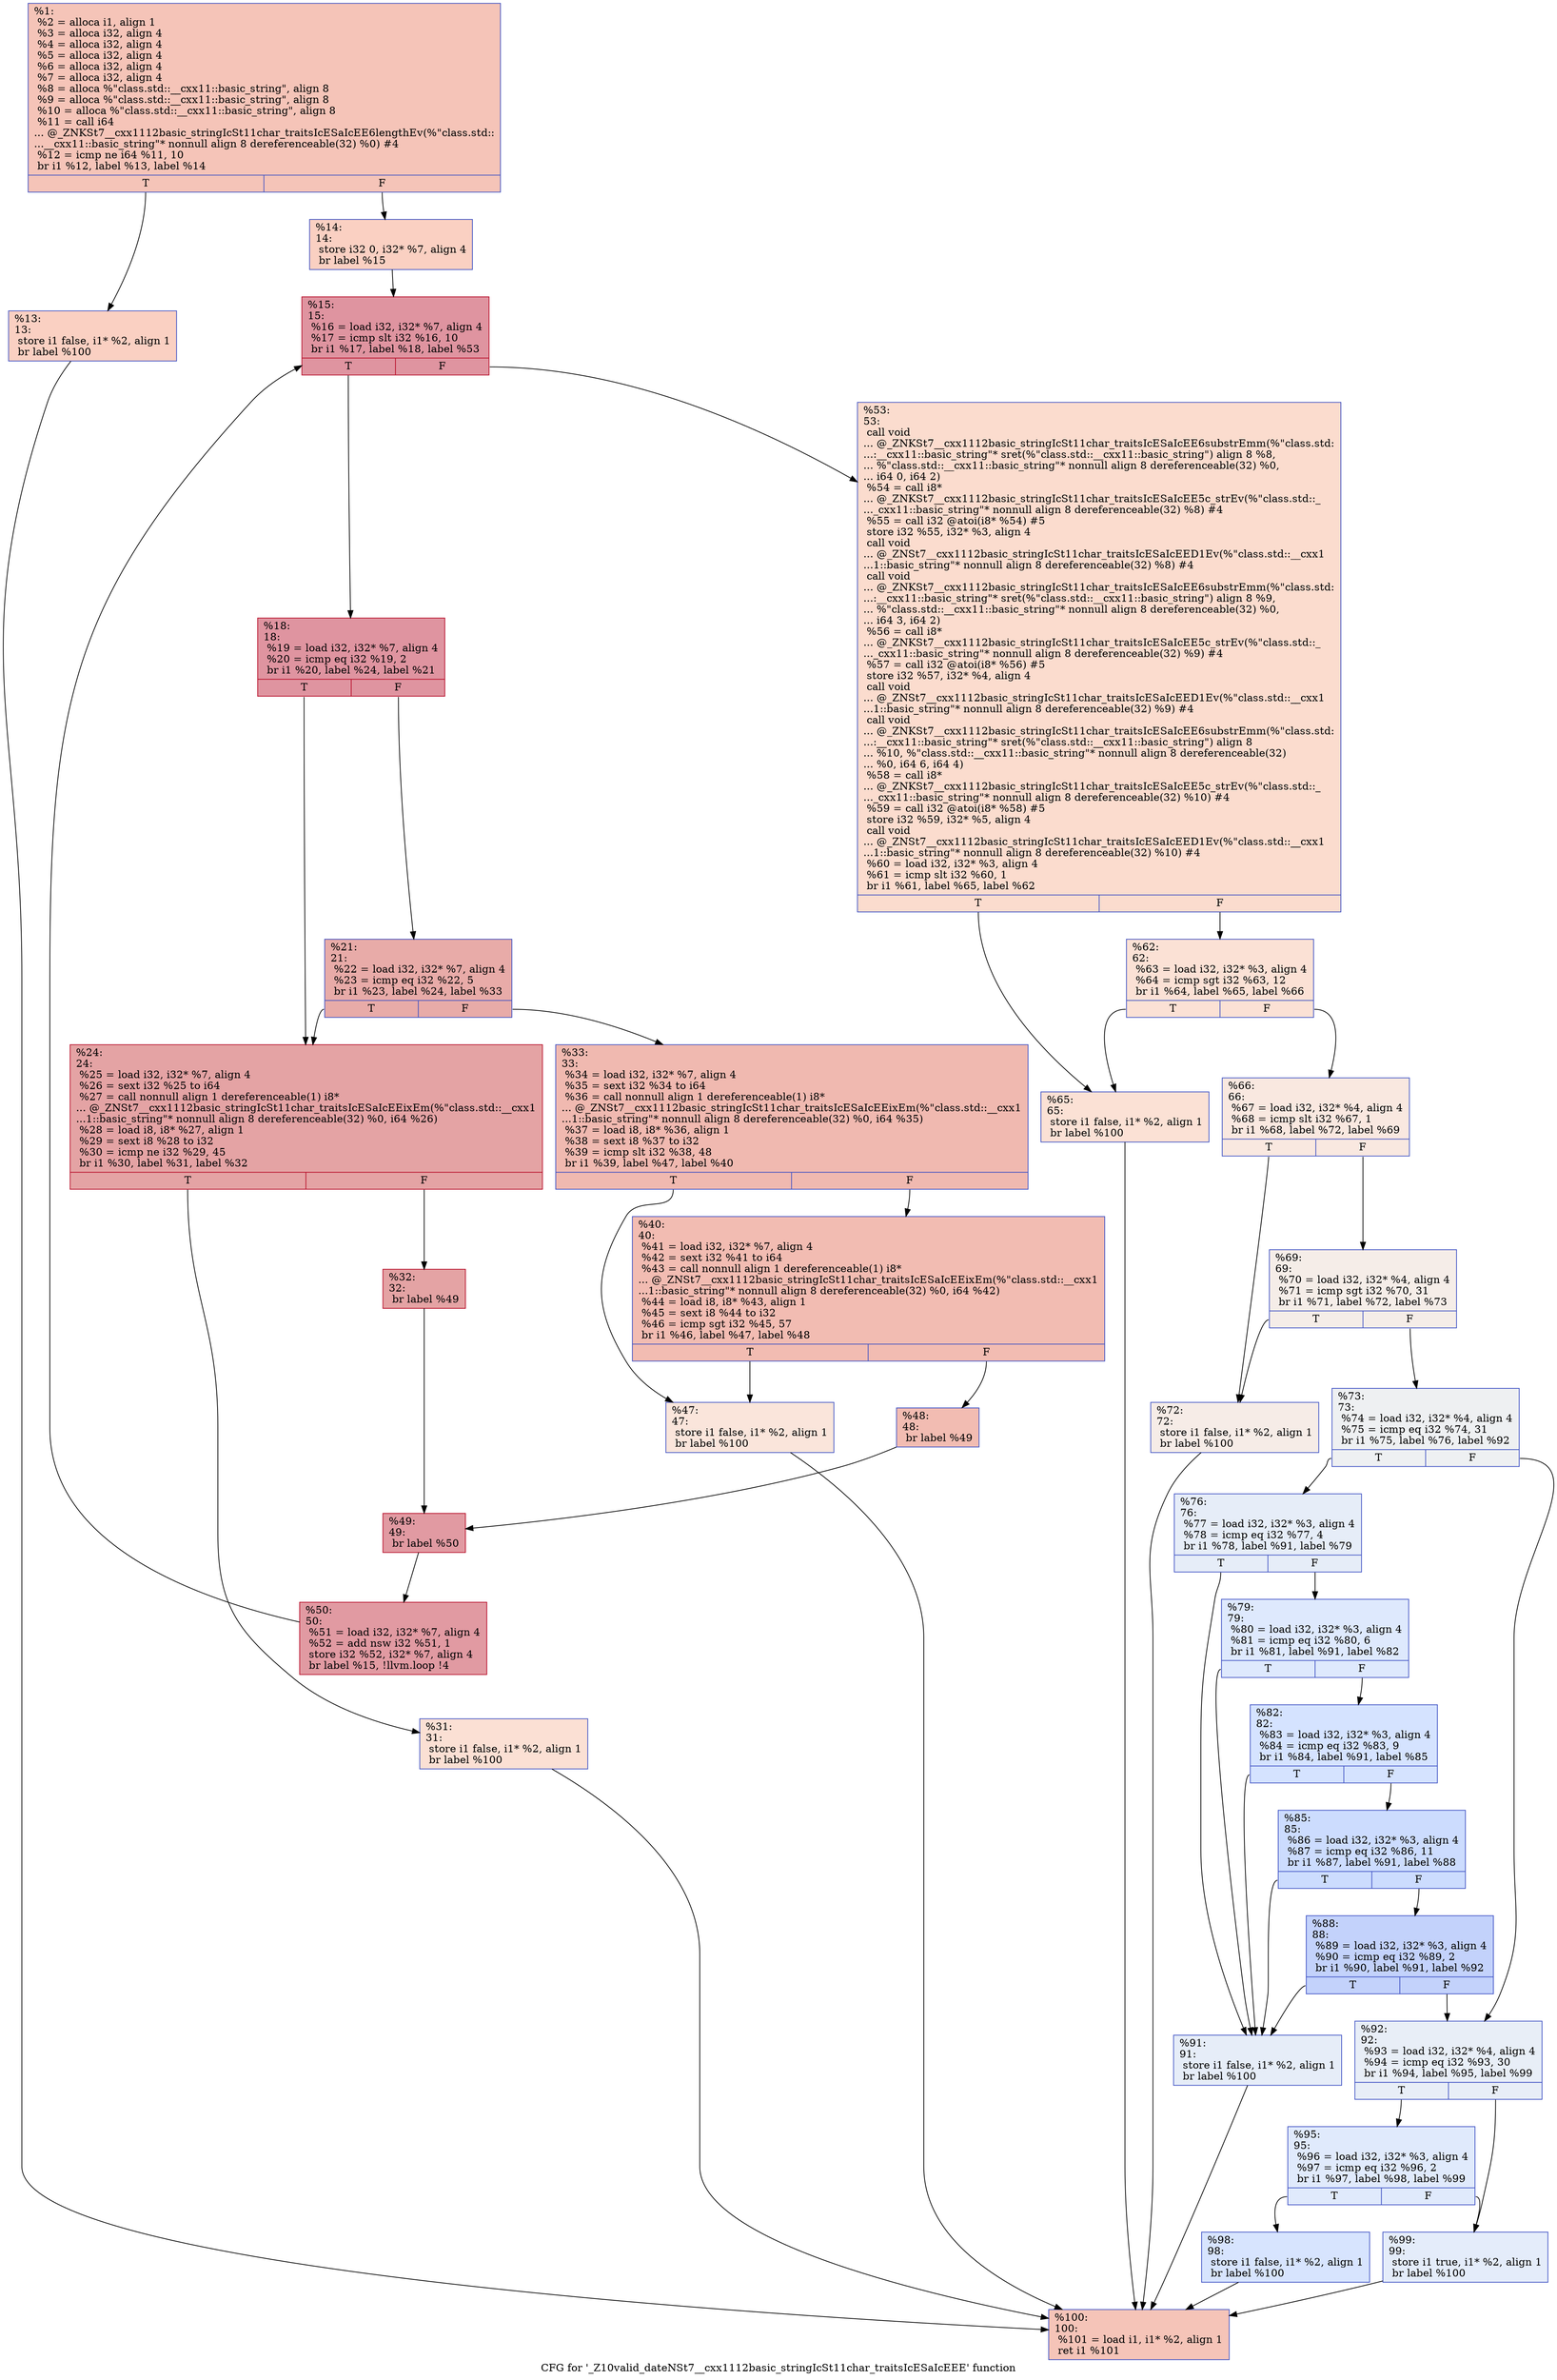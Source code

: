 digraph "CFG for '_Z10valid_dateNSt7__cxx1112basic_stringIcSt11char_traitsIcESaIcEEE' function" {
	label="CFG for '_Z10valid_dateNSt7__cxx1112basic_stringIcSt11char_traitsIcESaIcEEE' function";

	Node0x55b1505c1bc0 [shape=record,color="#3d50c3ff", style=filled, fillcolor="#e97a5f70",label="{%1:\l  %2 = alloca i1, align 1\l  %3 = alloca i32, align 4\l  %4 = alloca i32, align 4\l  %5 = alloca i32, align 4\l  %6 = alloca i32, align 4\l  %7 = alloca i32, align 4\l  %8 = alloca %\"class.std::__cxx11::basic_string\", align 8\l  %9 = alloca %\"class.std::__cxx11::basic_string\", align 8\l  %10 = alloca %\"class.std::__cxx11::basic_string\", align 8\l  %11 = call i64\l... @_ZNKSt7__cxx1112basic_stringIcSt11char_traitsIcESaIcEE6lengthEv(%\"class.std::\l...__cxx11::basic_string\"* nonnull align 8 dereferenceable(32) %0) #4\l  %12 = icmp ne i64 %11, 10\l  br i1 %12, label %13, label %14\l|{<s0>T|<s1>F}}"];
	Node0x55b1505c1bc0:s0 -> Node0x55b1505c2a40;
	Node0x55b1505c1bc0:s1 -> Node0x55b1505c3100;
	Node0x55b1505c2a40 [shape=record,color="#3d50c3ff", style=filled, fillcolor="#f3947570",label="{%13:\l13:                                               \l  store i1 false, i1* %2, align 1\l  br label %100\l}"];
	Node0x55b1505c2a40 -> Node0x55b1505c3300;
	Node0x55b1505c3100 [shape=record,color="#3d50c3ff", style=filled, fillcolor="#f3947570",label="{%14:\l14:                                               \l  store i32 0, i32* %7, align 4\l  br label %15\l}"];
	Node0x55b1505c3100 -> Node0x55b1505c3480;
	Node0x55b1505c3480 [shape=record,color="#b70d28ff", style=filled, fillcolor="#b70d2870",label="{%15:\l15:                                               \l  %16 = load i32, i32* %7, align 4\l  %17 = icmp slt i32 %16, 10\l  br i1 %17, label %18, label %53\l|{<s0>T|<s1>F}}"];
	Node0x55b1505c3480:s0 -> Node0x55b1505c35e0;
	Node0x55b1505c3480:s1 -> Node0x55b1505c3630;
	Node0x55b1505c35e0 [shape=record,color="#b70d28ff", style=filled, fillcolor="#b70d2870",label="{%18:\l18:                                               \l  %19 = load i32, i32* %7, align 4\l  %20 = icmp eq i32 %19, 2\l  br i1 %20, label %24, label %21\l|{<s0>T|<s1>F}}"];
	Node0x55b1505c35e0:s0 -> Node0x55b1505c38a0;
	Node0x55b1505c35e0:s1 -> Node0x55b1505c38f0;
	Node0x55b1505c38f0 [shape=record,color="#3d50c3ff", style=filled, fillcolor="#cc403a70",label="{%21:\l21:                                               \l  %22 = load i32, i32* %7, align 4\l  %23 = icmp eq i32 %22, 5\l  br i1 %23, label %24, label %33\l|{<s0>T|<s1>F}}"];
	Node0x55b1505c38f0:s0 -> Node0x55b1505c38a0;
	Node0x55b1505c38f0:s1 -> Node0x55b1505c3b60;
	Node0x55b1505c38a0 [shape=record,color="#b70d28ff", style=filled, fillcolor="#c32e3170",label="{%24:\l24:                                               \l  %25 = load i32, i32* %7, align 4\l  %26 = sext i32 %25 to i64\l  %27 = call nonnull align 1 dereferenceable(1) i8*\l... @_ZNSt7__cxx1112basic_stringIcSt11char_traitsIcESaIcEEixEm(%\"class.std::__cxx1\l...1::basic_string\"* nonnull align 8 dereferenceable(32) %0, i64 %26)\l  %28 = load i8, i8* %27, align 1\l  %29 = sext i8 %28 to i32\l  %30 = icmp ne i32 %29, 45\l  br i1 %30, label %31, label %32\l|{<s0>T|<s1>F}}"];
	Node0x55b1505c38a0:s0 -> Node0x55b1505c3d40;
	Node0x55b1505c38a0:s1 -> Node0x55b1505c4220;
	Node0x55b1505c3d40 [shape=record,color="#3d50c3ff", style=filled, fillcolor="#f7b99e70",label="{%31:\l31:                                               \l  store i1 false, i1* %2, align 1\l  br label %100\l}"];
	Node0x55b1505c3d40 -> Node0x55b1505c3300;
	Node0x55b1505c4220 [shape=record,color="#b70d28ff", style=filled, fillcolor="#c32e3170",label="{%32:\l32:                                               \l  br label %49\l}"];
	Node0x55b1505c4220 -> Node0x55b1505c4670;
	Node0x55b1505c3b60 [shape=record,color="#3d50c3ff", style=filled, fillcolor="#de614d70",label="{%33:\l33:                                               \l  %34 = load i32, i32* %7, align 4\l  %35 = sext i32 %34 to i64\l  %36 = call nonnull align 1 dereferenceable(1) i8*\l... @_ZNSt7__cxx1112basic_stringIcSt11char_traitsIcESaIcEEixEm(%\"class.std::__cxx1\l...1::basic_string\"* nonnull align 8 dereferenceable(32) %0, i64 %35)\l  %37 = load i8, i8* %36, align 1\l  %38 = sext i8 %37 to i32\l  %39 = icmp slt i32 %38, 48\l  br i1 %39, label %47, label %40\l|{<s0>T|<s1>F}}"];
	Node0x55b1505c3b60:s0 -> Node0x55b1505c4810;
	Node0x55b1505c3b60:s1 -> Node0x55b1505c4b10;
	Node0x55b1505c4b10 [shape=record,color="#3d50c3ff", style=filled, fillcolor="#e1675170",label="{%40:\l40:                                               \l  %41 = load i32, i32* %7, align 4\l  %42 = sext i32 %41 to i64\l  %43 = call nonnull align 1 dereferenceable(1) i8*\l... @_ZNSt7__cxx1112basic_stringIcSt11char_traitsIcESaIcEEixEm(%\"class.std::__cxx1\l...1::basic_string\"* nonnull align 8 dereferenceable(32) %0, i64 %42)\l  %44 = load i8, i8* %43, align 1\l  %45 = sext i8 %44 to i32\l  %46 = icmp sgt i32 %45, 57\l  br i1 %46, label %47, label %48\l|{<s0>T|<s1>F}}"];
	Node0x55b1505c4b10:s0 -> Node0x55b1505c4810;
	Node0x55b1505c4b10:s1 -> Node0x55b1505c4cf0;
	Node0x55b1505c4810 [shape=record,color="#3d50c3ff", style=filled, fillcolor="#f4c5ad70",label="{%47:\l47:                                               \l  store i1 false, i1* %2, align 1\l  br label %100\l}"];
	Node0x55b1505c4810 -> Node0x55b1505c3300;
	Node0x55b1505c4cf0 [shape=record,color="#3d50c3ff", style=filled, fillcolor="#e1675170",label="{%48:\l48:                                               \l  br label %49\l}"];
	Node0x55b1505c4cf0 -> Node0x55b1505c4670;
	Node0x55b1505c4670 [shape=record,color="#b70d28ff", style=filled, fillcolor="#bb1b2c70",label="{%49:\l49:                                               \l  br label %50\l}"];
	Node0x55b1505c4670 -> Node0x55b1505c5210;
	Node0x55b1505c5210 [shape=record,color="#b70d28ff", style=filled, fillcolor="#bb1b2c70",label="{%50:\l50:                                               \l  %51 = load i32, i32* %7, align 4\l  %52 = add nsw i32 %51, 1\l  store i32 %52, i32* %7, align 4\l  br label %15, !llvm.loop !4\l}"];
	Node0x55b1505c5210 -> Node0x55b1505c3480;
	Node0x55b1505c3630 [shape=record,color="#3d50c3ff", style=filled, fillcolor="#f7af9170",label="{%53:\l53:                                               \l  call void\l... @_ZNKSt7__cxx1112basic_stringIcSt11char_traitsIcESaIcEE6substrEmm(%\"class.std:\l...:__cxx11::basic_string\"* sret(%\"class.std::__cxx11::basic_string\") align 8 %8,\l... %\"class.std::__cxx11::basic_string\"* nonnull align 8 dereferenceable(32) %0,\l... i64 0, i64 2)\l  %54 = call i8*\l... @_ZNKSt7__cxx1112basic_stringIcSt11char_traitsIcESaIcEE5c_strEv(%\"class.std::_\l..._cxx11::basic_string\"* nonnull align 8 dereferenceable(32) %8) #4\l  %55 = call i32 @atoi(i8* %54) #5\l  store i32 %55, i32* %3, align 4\l  call void\l... @_ZNSt7__cxx1112basic_stringIcSt11char_traitsIcESaIcEED1Ev(%\"class.std::__cxx1\l...1::basic_string\"* nonnull align 8 dereferenceable(32) %8) #4\l  call void\l... @_ZNKSt7__cxx1112basic_stringIcSt11char_traitsIcESaIcEE6substrEmm(%\"class.std:\l...:__cxx11::basic_string\"* sret(%\"class.std::__cxx11::basic_string\") align 8 %9,\l... %\"class.std::__cxx11::basic_string\"* nonnull align 8 dereferenceable(32) %0,\l... i64 3, i64 2)\l  %56 = call i8*\l... @_ZNKSt7__cxx1112basic_stringIcSt11char_traitsIcESaIcEE5c_strEv(%\"class.std::_\l..._cxx11::basic_string\"* nonnull align 8 dereferenceable(32) %9) #4\l  %57 = call i32 @atoi(i8* %56) #5\l  store i32 %57, i32* %4, align 4\l  call void\l... @_ZNSt7__cxx1112basic_stringIcSt11char_traitsIcESaIcEED1Ev(%\"class.std::__cxx1\l...1::basic_string\"* nonnull align 8 dereferenceable(32) %9) #4\l  call void\l... @_ZNKSt7__cxx1112basic_stringIcSt11char_traitsIcESaIcEE6substrEmm(%\"class.std:\l...:__cxx11::basic_string\"* sret(%\"class.std::__cxx11::basic_string\") align 8\l... %10, %\"class.std::__cxx11::basic_string\"* nonnull align 8 dereferenceable(32)\l... %0, i64 6, i64 4)\l  %58 = call i8*\l... @_ZNKSt7__cxx1112basic_stringIcSt11char_traitsIcESaIcEE5c_strEv(%\"class.std::_\l..._cxx11::basic_string\"* nonnull align 8 dereferenceable(32) %10) #4\l  %59 = call i32 @atoi(i8* %58) #5\l  store i32 %59, i32* %5, align 4\l  call void\l... @_ZNSt7__cxx1112basic_stringIcSt11char_traitsIcESaIcEED1Ev(%\"class.std::__cxx1\l...1::basic_string\"* nonnull align 8 dereferenceable(32) %10) #4\l  %60 = load i32, i32* %3, align 4\l  %61 = icmp slt i32 %60, 1\l  br i1 %61, label %65, label %62\l|{<s0>T|<s1>F}}"];
	Node0x55b1505c3630:s0 -> Node0x55b1505c7460;
	Node0x55b1505c3630:s1 -> Node0x55b1505c76c0;
	Node0x55b1505c76c0 [shape=record,color="#3d50c3ff", style=filled, fillcolor="#f7bca170",label="{%62:\l62:                                               \l  %63 = load i32, i32* %3, align 4\l  %64 = icmp sgt i32 %63, 12\l  br i1 %64, label %65, label %66\l|{<s0>T|<s1>F}}"];
	Node0x55b1505c76c0:s0 -> Node0x55b1505c7460;
	Node0x55b1505c76c0:s1 -> Node0x55b1505c7cd0;
	Node0x55b1505c7460 [shape=record,color="#3d50c3ff", style=filled, fillcolor="#f7bca170",label="{%65:\l65:                                               \l  store i1 false, i1* %2, align 1\l  br label %100\l}"];
	Node0x55b1505c7460 -> Node0x55b1505c3300;
	Node0x55b1505c7cd0 [shape=record,color="#3d50c3ff", style=filled, fillcolor="#f1ccb870",label="{%66:\l66:                                               \l  %67 = load i32, i32* %4, align 4\l  %68 = icmp slt i32 %67, 1\l  br i1 %68, label %72, label %69\l|{<s0>T|<s1>F}}"];
	Node0x55b1505c7cd0:s0 -> Node0x55b1505c7fd0;
	Node0x55b1505c7cd0:s1 -> Node0x55b1505c8020;
	Node0x55b1505c8020 [shape=record,color="#3d50c3ff", style=filled, fillcolor="#e8d6cc70",label="{%69:\l69:                                               \l  %70 = load i32, i32* %4, align 4\l  %71 = icmp sgt i32 %70, 31\l  br i1 %71, label %72, label %73\l|{<s0>T|<s1>F}}"];
	Node0x55b1505c8020:s0 -> Node0x55b1505c7fd0;
	Node0x55b1505c8020:s1 -> Node0x55b1505c8250;
	Node0x55b1505c7fd0 [shape=record,color="#3d50c3ff", style=filled, fillcolor="#ead5c970",label="{%72:\l72:                                               \l  store i1 false, i1* %2, align 1\l  br label %100\l}"];
	Node0x55b1505c7fd0 -> Node0x55b1505c3300;
	Node0x55b1505c8250 [shape=record,color="#3d50c3ff", style=filled, fillcolor="#d9dce170",label="{%73:\l73:                                               \l  %74 = load i32, i32* %4, align 4\l  %75 = icmp eq i32 %74, 31\l  br i1 %75, label %76, label %92\l|{<s0>T|<s1>F}}"];
	Node0x55b1505c8250:s0 -> Node0x55b1505c8550;
	Node0x55b1505c8250:s1 -> Node0x55b1505c85a0;
	Node0x55b1505c8550 [shape=record,color="#3d50c3ff", style=filled, fillcolor="#c7d7f070",label="{%76:\l76:                                               \l  %77 = load i32, i32* %3, align 4\l  %78 = icmp eq i32 %77, 4\l  br i1 %78, label %91, label %79\l|{<s0>T|<s1>F}}"];
	Node0x55b1505c8550:s0 -> Node0x55b1505c87d0;
	Node0x55b1505c8550:s1 -> Node0x55b1505c8820;
	Node0x55b1505c8820 [shape=record,color="#3d50c3ff", style=filled, fillcolor="#b5cdfa70",label="{%79:\l79:                                               \l  %80 = load i32, i32* %3, align 4\l  %81 = icmp eq i32 %80, 6\l  br i1 %81, label %91, label %82\l|{<s0>T|<s1>F}}"];
	Node0x55b1505c8820:s0 -> Node0x55b1505c87d0;
	Node0x55b1505c8820:s1 -> Node0x55b1505c8a90;
	Node0x55b1505c8a90 [shape=record,color="#3d50c3ff", style=filled, fillcolor="#a1c0ff70",label="{%82:\l82:                                               \l  %83 = load i32, i32* %3, align 4\l  %84 = icmp eq i32 %83, 9\l  br i1 %84, label %91, label %85\l|{<s0>T|<s1>F}}"];
	Node0x55b1505c8a90:s0 -> Node0x55b1505c87d0;
	Node0x55b1505c8a90:s1 -> Node0x55b1505c8cc0;
	Node0x55b1505c8cc0 [shape=record,color="#3d50c3ff", style=filled, fillcolor="#8caffe70",label="{%85:\l85:                                               \l  %86 = load i32, i32* %3, align 4\l  %87 = icmp eq i32 %86, 11\l  br i1 %87, label %91, label %88\l|{<s0>T|<s1>F}}"];
	Node0x55b1505c8cc0:s0 -> Node0x55b1505c87d0;
	Node0x55b1505c8cc0:s1 -> Node0x55b1505c8ef0;
	Node0x55b1505c8ef0 [shape=record,color="#3d50c3ff", style=filled, fillcolor="#779af770",label="{%88:\l88:                                               \l  %89 = load i32, i32* %3, align 4\l  %90 = icmp eq i32 %89, 2\l  br i1 %90, label %91, label %92\l|{<s0>T|<s1>F}}"];
	Node0x55b1505c8ef0:s0 -> Node0x55b1505c87d0;
	Node0x55b1505c8ef0:s1 -> Node0x55b1505c85a0;
	Node0x55b1505c87d0 [shape=record,color="#3d50c3ff", style=filled, fillcolor="#c7d7f070",label="{%91:\l91:                                               \l  store i1 false, i1* %2, align 1\l  br label %100\l}"];
	Node0x55b1505c87d0 -> Node0x55b1505c3300;
	Node0x55b1505c85a0 [shape=record,color="#3d50c3ff", style=filled, fillcolor="#cbd8ee70",label="{%92:\l92:                                               \l  %93 = load i32, i32* %4, align 4\l  %94 = icmp eq i32 %93, 30\l  br i1 %94, label %95, label %99\l|{<s0>T|<s1>F}}"];
	Node0x55b1505c85a0:s0 -> Node0x55b1505c93d0;
	Node0x55b1505c85a0:s1 -> Node0x55b1505c9420;
	Node0x55b1505c93d0 [shape=record,color="#3d50c3ff", style=filled, fillcolor="#b9d0f970",label="{%95:\l95:                                               \l  %96 = load i32, i32* %3, align 4\l  %97 = icmp eq i32 %96, 2\l  br i1 %97, label %98, label %99\l|{<s0>T|<s1>F}}"];
	Node0x55b1505c93d0:s0 -> Node0x55b1505c9620;
	Node0x55b1505c93d0:s1 -> Node0x55b1505c9420;
	Node0x55b1505c9620 [shape=record,color="#3d50c3ff", style=filled, fillcolor="#a5c3fe70",label="{%98:\l98:                                               \l  store i1 false, i1* %2, align 1\l  br label %100\l}"];
	Node0x55b1505c9620 -> Node0x55b1505c3300;
	Node0x55b1505c9420 [shape=record,color="#3d50c3ff", style=filled, fillcolor="#c1d4f470",label="{%99:\l99:                                               \l  store i1 true, i1* %2, align 1\l  br label %100\l}"];
	Node0x55b1505c9420 -> Node0x55b1505c3300;
	Node0x55b1505c3300 [shape=record,color="#3d50c3ff", style=filled, fillcolor="#e97a5f70",label="{%100:\l100:                                              \l  %101 = load i1, i1* %2, align 1\l  ret i1 %101\l}"];
}
